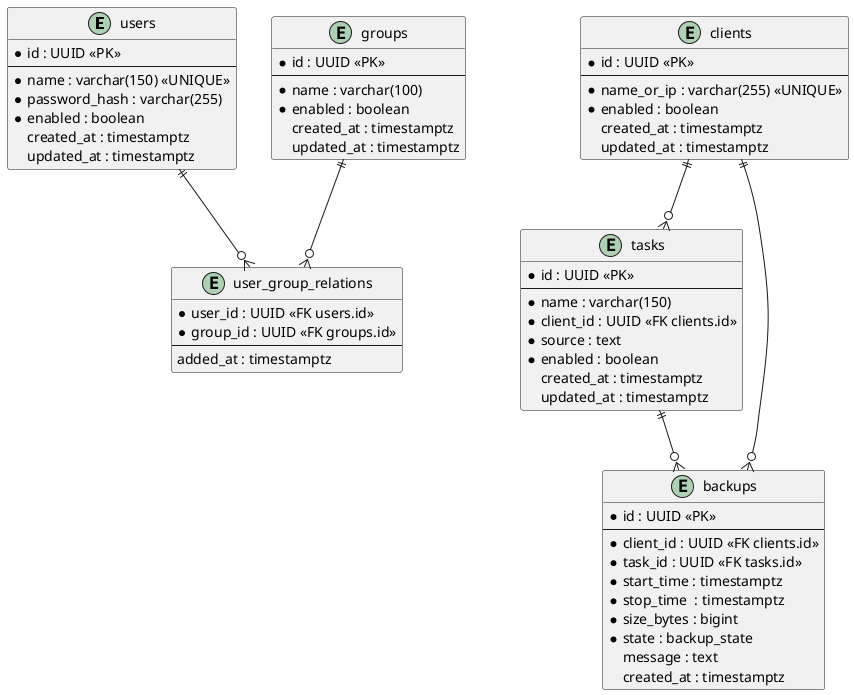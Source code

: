 @startuml
entity "users" {
  * id : UUID <<PK>>
  --
  * name : varchar(150) <<UNIQUE>>
  * password_hash : varchar(255)
  * enabled : boolean
  created_at : timestamptz
  updated_at : timestamptz
}

entity "groups" {
  * id : UUID <<PK>>
  --
  * name : varchar(100)
  * enabled : boolean
  created_at : timestamptz
  updated_at : timestamptz
}

entity "user_group_relations" {
  * user_id : UUID <<FK users.id>>
  * group_id : UUID <<FK groups.id>>
  --
  added_at : timestamptz
}

entity "clients" {
  * id : UUID <<PK>>
  --
  * name_or_ip : varchar(255) <<UNIQUE>>
  * enabled : boolean
  created_at : timestamptz
  updated_at : timestamptz
}

entity "tasks" {
  * id : UUID <<PK>>
  --
  * name : varchar(150)
  * client_id : UUID <<FK clients.id>>
  * source : text
  * enabled : boolean
  created_at : timestamptz
  updated_at : timestamptz
}

entity "backups" {
  * id : UUID <<PK>>
  --
  * client_id : UUID <<FK clients.id>>
  * task_id : UUID <<FK tasks.id>>
  * start_time : timestamptz
  * stop_time  : timestamptz
  * size_bytes : bigint
  * state : backup_state
  message : text
  created_at : timestamptz
}

users ||--o{ user_group_relations
groups ||--o{ user_group_relations

clients ||--o{ tasks
clients ||--o{ backups
tasks   ||--o{ backups
@enduml
